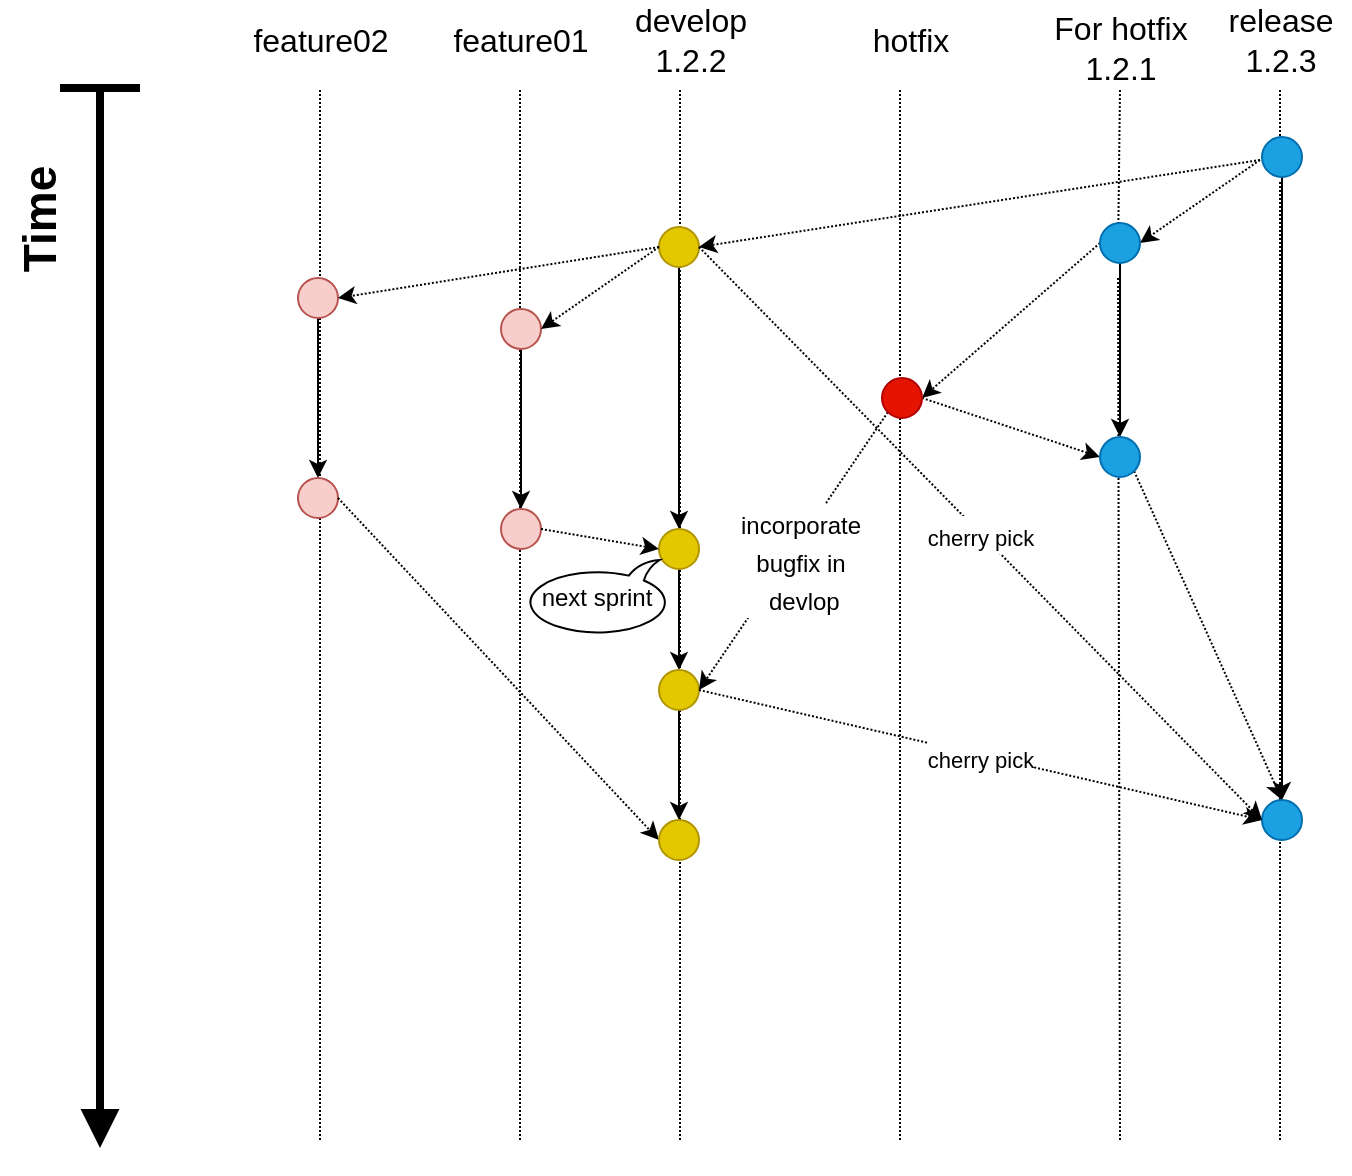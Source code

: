 <mxfile version="11.3.0" type="device" pages="1"><diagram id="6-nV3lXkxr536YpUgTdA" name="第 1 页"><mxGraphModel dx="1010" dy="593" grid="1" gridSize="10" guides="1" tooltips="1" connect="1" arrows="1" fold="1" page="1" pageScale="1" pageWidth="827" pageHeight="1169" math="0" shadow="0"><root><mxCell id="0"/><mxCell id="1" parent="0"/><mxCell id="EHopUDrVEJyihaKUA9GR-10" value="" style="group" parent="1" vertex="1" connectable="0"><mxGeometry x="90" y="54" width="70" height="530" as="geometry"/></mxCell><mxCell id="EHopUDrVEJyihaKUA9GR-4" value="" style="group" parent="EHopUDrVEJyihaKUA9GR-10" vertex="1" connectable="0"><mxGeometry x="30" width="40" height="530" as="geometry"/></mxCell><mxCell id="EHopUDrVEJyihaKUA9GR-1" value="" style="endArrow=block;html=1;rounded=1;endFill=1;startArrow=none;startFill=0;endSize=9;startSize=13;targetPerimeterSpacing=0;comic=0;shadow=0;arcSize=20;strokeWidth=4;" parent="EHopUDrVEJyihaKUA9GR-4" edge="1"><mxGeometry width="50" height="50" relative="1" as="geometry"><mxPoint x="20" as="sourcePoint"/><mxPoint x="20" y="530" as="targetPoint"/></mxGeometry></mxCell><mxCell id="EHopUDrVEJyihaKUA9GR-2" value="" style="endArrow=none;html=1;shadow=0;strokeWidth=4;" parent="EHopUDrVEJyihaKUA9GR-4" edge="1"><mxGeometry width="50" height="50" relative="1" as="geometry"><mxPoint as="sourcePoint"/><mxPoint x="40" as="targetPoint"/></mxGeometry></mxCell><mxCell id="EHopUDrVEJyihaKUA9GR-5" value="&lt;b style=&quot;font-size: 23px;&quot;&gt;Time&lt;/b&gt;" style="text;html=1;resizable=0;autosize=1;align=center;verticalAlign=middle;points=[];fillColor=none;strokeColor=none;rounded=0;fontSize=23;horizontal=0;" parent="EHopUDrVEJyihaKUA9GR-10" vertex="1"><mxGeometry y="56" width="40" height="20" as="geometry"/></mxCell><mxCell id="EHopUDrVEJyihaKUA9GR-17" value="" style="endArrow=none;html=1;shadow=0;strokeWidth=1;fontSize=23;comic=0;dashed=1;dashPattern=1 1;" parent="1" edge="1"><mxGeometry width="50" height="50" relative="1" as="geometry"><mxPoint x="250" y="580" as="sourcePoint"/><mxPoint x="250" y="54" as="targetPoint"/></mxGeometry></mxCell><mxCell id="EHopUDrVEJyihaKUA9GR-18" value="" style="endArrow=none;html=1;shadow=0;strokeWidth=1;fontSize=23;comic=0;dashed=1;dashPattern=1 1;" parent="1" edge="1"><mxGeometry width="50" height="50" relative="1" as="geometry"><mxPoint x="350" y="580" as="sourcePoint"/><mxPoint x="350" y="54" as="targetPoint"/></mxGeometry></mxCell><mxCell id="EHopUDrVEJyihaKUA9GR-19" value="" style="endArrow=none;html=1;shadow=0;strokeWidth=1;fontSize=23;comic=0;dashed=1;dashPattern=1 1;" parent="1" edge="1"><mxGeometry width="50" height="50" relative="1" as="geometry"><mxPoint x="430" y="580" as="sourcePoint"/><mxPoint x="430" y="54" as="targetPoint"/></mxGeometry></mxCell><mxCell id="EHopUDrVEJyihaKUA9GR-20" value="" style="endArrow=none;html=1;shadow=0;strokeWidth=1;fontSize=23;comic=0;dashed=1;dashPattern=1 1;" parent="1" edge="1"><mxGeometry width="50" height="50" relative="1" as="geometry"><mxPoint x="540" y="580" as="sourcePoint"/><mxPoint x="540" y="54" as="targetPoint"/></mxGeometry></mxCell><mxCell id="EHopUDrVEJyihaKUA9GR-22" value="feature01" style="text;html=1;resizable=0;autosize=1;align=center;verticalAlign=middle;points=[];fillColor=none;strokeColor=none;rounded=0;fontSize=16;" parent="1" vertex="1"><mxGeometry x="310" y="20" width="80" height="20" as="geometry"/></mxCell><mxCell id="EHopUDrVEJyihaKUA9GR-24" value="develop&lt;br&gt;1.2.2" style="text;html=1;resizable=0;autosize=1;align=center;verticalAlign=middle;points=[];fillColor=none;strokeColor=none;rounded=0;fontSize=16;" parent="1" vertex="1"><mxGeometry x="400" y="10" width="70" height="40" as="geometry"/></mxCell><mxCell id="EHopUDrVEJyihaKUA9GR-25" value="feature02" style="text;html=1;resizable=0;autosize=1;align=center;verticalAlign=middle;points=[];fillColor=none;strokeColor=none;rounded=0;fontSize=16;" parent="1" vertex="1"><mxGeometry x="210" y="20" width="80" height="20" as="geometry"/></mxCell><mxCell id="EHopUDrVEJyihaKUA9GR-26" value="For hotfix&lt;br&gt;1.2.1" style="text;html=1;resizable=0;autosize=1;align=center;verticalAlign=middle;points=[];fillColor=none;strokeColor=none;rounded=0;fontSize=16;" parent="1" vertex="1"><mxGeometry x="610" y="14" width="80" height="40" as="geometry"/></mxCell><mxCell id="EHopUDrVEJyihaKUA9GR-27" value="hotfix" style="text;html=1;resizable=0;autosize=1;align=center;verticalAlign=middle;points=[];fillColor=none;strokeColor=none;rounded=0;fontSize=16;" parent="1" vertex="1"><mxGeometry x="520" y="20" width="50" height="20" as="geometry"/></mxCell><mxCell id="tI-xKEPC5mcjjRyDb7oJ-28" value="" style="edgeStyle=orthogonalEdgeStyle;rounded=0;orthogonalLoop=1;jettySize=auto;html=1;" parent="1" source="EHopUDrVEJyihaKUA9GR-31" target="tI-xKEPC5mcjjRyDb7oJ-27" edge="1"><mxGeometry relative="1" as="geometry"/></mxCell><mxCell id="EHopUDrVEJyihaKUA9GR-31" value="" style="ellipse;whiteSpace=wrap;html=1;aspect=fixed;fontSize=16;fillColor=#e3c800;strokeColor=#B09500;fontColor=#ffffff;" parent="1" vertex="1"><mxGeometry x="419.5" y="123.5" width="20" height="20" as="geometry"/></mxCell><mxCell id="tI-xKEPC5mcjjRyDb7oJ-30" value="" style="edgeStyle=orthogonalEdgeStyle;rounded=0;orthogonalLoop=1;jettySize=auto;html=1;entryX=0.5;entryY=0;entryDx=0;entryDy=0;" parent="1" source="tI-xKEPC5mcjjRyDb7oJ-27" target="tI-xKEPC5mcjjRyDb7oJ-17" edge="1"><mxGeometry relative="1" as="geometry"><mxPoint x="429.5" y="323.5" as="targetPoint"/></mxGeometry></mxCell><mxCell id="tI-xKEPC5mcjjRyDb7oJ-27" value="" style="ellipse;whiteSpace=wrap;html=1;aspect=fixed;fontSize=16;fillColor=#e3c800;strokeColor=#B09500;fontColor=#ffffff;" parent="1" vertex="1"><mxGeometry x="419.5" y="274.5" width="20" height="20" as="geometry"/></mxCell><mxCell id="EHopUDrVEJyihaKUA9GR-40" value="" style="endArrow=classic;html=1;shadow=0;dashed=1;dashPattern=1 1;strokeWidth=1;fillColor=#66FF66;fontSize=16;entryX=1;entryY=0.5;entryDx=0;entryDy=0;exitX=0;exitY=0.5;exitDx=0;exitDy=0;" parent="1" target="EHopUDrVEJyihaKUA9GR-31" edge="1"><mxGeometry width="50" height="50" relative="1" as="geometry"><mxPoint x="720" y="90" as="sourcePoint"/><mxPoint x="760" y="200" as="targetPoint"/></mxGeometry></mxCell><mxCell id="EHopUDrVEJyihaKUA9GR-41" value="" style="endArrow=classic;html=1;shadow=0;dashed=1;dashPattern=1 1;strokeWidth=1;fillColor=#66FF66;fontSize=16;exitX=0;exitY=0.5;exitDx=0;exitDy=0;entryX=1;entryY=0.5;entryDx=0;entryDy=0;" parent="1" source="tI-xKEPC5mcjjRyDb7oJ-24" target="tI-xKEPC5mcjjRyDb7oJ-12" edge="1"><mxGeometry width="50" height="50" relative="1" as="geometry"><mxPoint x="641.929" y="145.071" as="sourcePoint"/><mxPoint x="580" y="190" as="targetPoint"/></mxGeometry></mxCell><mxCell id="tI-xKEPC5mcjjRyDb7oJ-16" value="" style="edgeStyle=orthogonalEdgeStyle;rounded=0;orthogonalLoop=1;jettySize=auto;html=1;" parent="1" source="EHopUDrVEJyihaKUA9GR-42" target="tI-xKEPC5mcjjRyDb7oJ-15" edge="1"><mxGeometry relative="1" as="geometry"/></mxCell><mxCell id="EHopUDrVEJyihaKUA9GR-42" value="" style="ellipse;whiteSpace=wrap;html=1;aspect=fixed;fontSize=16;fillColor=#f8cecc;strokeColor=#b85450;" parent="1" vertex="1"><mxGeometry x="340.5" y="164.5" width="20" height="20" as="geometry"/></mxCell><mxCell id="tI-xKEPC5mcjjRyDb7oJ-15" value="" style="ellipse;whiteSpace=wrap;html=1;aspect=fixed;fontSize=16;fillColor=#f8cecc;strokeColor=#b85450;" parent="1" vertex="1"><mxGeometry x="340.5" y="264.5" width="20" height="20" as="geometry"/></mxCell><mxCell id="tI-xKEPC5mcjjRyDb7oJ-40" value="" style="edgeStyle=orthogonalEdgeStyle;rounded=0;orthogonalLoop=1;jettySize=auto;html=1;" parent="1" source="EHopUDrVEJyihaKUA9GR-43" target="tI-xKEPC5mcjjRyDb7oJ-39" edge="1"><mxGeometry relative="1" as="geometry"/></mxCell><mxCell id="EHopUDrVEJyihaKUA9GR-43" value="" style="ellipse;whiteSpace=wrap;html=1;aspect=fixed;fontSize=16;fillColor=#f8cecc;strokeColor=#b85450;" parent="1" vertex="1"><mxGeometry x="239" y="149" width="20" height="20" as="geometry"/></mxCell><mxCell id="tI-xKEPC5mcjjRyDb7oJ-39" value="" style="ellipse;whiteSpace=wrap;html=1;aspect=fixed;fontSize=16;fillColor=#f8cecc;strokeColor=#b85450;" parent="1" vertex="1"><mxGeometry x="239" y="249" width="20" height="20" as="geometry"/></mxCell><mxCell id="EHopUDrVEJyihaKUA9GR-44" value="" style="endArrow=classic;html=1;shadow=0;dashed=1;dashPattern=1 1;strokeWidth=1;fillColor=#66FF66;fontSize=16;exitX=0;exitY=0.5;exitDx=0;exitDy=0;entryX=1;entryY=0.5;entryDx=0;entryDy=0;" parent="1" source="EHopUDrVEJyihaKUA9GR-31" target="EHopUDrVEJyihaKUA9GR-42" edge="1"><mxGeometry width="50" height="50" relative="1" as="geometry"><mxPoint x="450" y="199.5" as="sourcePoint"/><mxPoint x="500" y="149.5" as="targetPoint"/></mxGeometry></mxCell><mxCell id="EHopUDrVEJyihaKUA9GR-45" value="" style="endArrow=classic;html=1;shadow=0;dashed=1;dashPattern=1 1;strokeWidth=1;fillColor=#66FF66;fontSize=16;exitX=0;exitY=0.5;exitDx=0;exitDy=0;entryX=1;entryY=0.5;entryDx=0;entryDy=0;" parent="1" source="EHopUDrVEJyihaKUA9GR-31" target="EHopUDrVEJyihaKUA9GR-43" edge="1"><mxGeometry width="50" height="50" relative="1" as="geometry"><mxPoint x="460" y="214.5" as="sourcePoint"/><mxPoint x="510" y="164.5" as="targetPoint"/></mxGeometry></mxCell><mxCell id="EHopUDrVEJyihaKUA9GR-49" value="" style="endArrow=classic;html=1;shadow=0;dashed=1;dashPattern=1 1;strokeWidth=1;fillColor=#66FF66;fontSize=16;entryX=0;entryY=0.5;entryDx=0;entryDy=0;exitX=1;exitY=0.5;exitDx=0;exitDy=0;" parent="1" source="tI-xKEPC5mcjjRyDb7oJ-39" target="tI-xKEPC5mcjjRyDb7oJ-19" edge="1"><mxGeometry width="50" height="50" relative="1" as="geometry"><mxPoint x="260" y="289" as="sourcePoint"/><mxPoint x="419.5" y="390" as="targetPoint"/></mxGeometry></mxCell><mxCell id="EHopUDrVEJyihaKUA9GR-50" value="" style="endArrow=classic;html=1;shadow=0;dashed=1;dashPattern=1 1;strokeWidth=1;fillColor=#66FF66;fontSize=16;exitX=1;exitY=0.5;exitDx=0;exitDy=0;entryX=0;entryY=0.5;entryDx=0;entryDy=0;" parent="1" source="tI-xKEPC5mcjjRyDb7oJ-15" target="tI-xKEPC5mcjjRyDb7oJ-27" edge="1"><mxGeometry width="50" height="50" relative="1" as="geometry"><mxPoint x="360.5" y="250" as="sourcePoint"/><mxPoint x="419.5" y="290" as="targetPoint"/></mxGeometry></mxCell><mxCell id="tI-xKEPC5mcjjRyDb7oJ-20" value="" style="edgeStyle=orthogonalEdgeStyle;rounded=0;orthogonalLoop=1;jettySize=auto;html=1;" parent="1" source="tI-xKEPC5mcjjRyDb7oJ-17" target="tI-xKEPC5mcjjRyDb7oJ-19" edge="1"><mxGeometry relative="1" as="geometry"/></mxCell><mxCell id="tI-xKEPC5mcjjRyDb7oJ-17" value="" style="ellipse;whiteSpace=wrap;html=1;aspect=fixed;fontSize=16;fillColor=#e3c800;strokeColor=#B09500;fontColor=#ffffff;" parent="1" vertex="1"><mxGeometry x="419.5" y="345" width="20" height="20" as="geometry"/></mxCell><mxCell id="tI-xKEPC5mcjjRyDb7oJ-19" value="" style="ellipse;whiteSpace=wrap;html=1;aspect=fixed;fontSize=16;fillColor=#e3c800;strokeColor=#B09500;fontColor=#ffffff;" parent="1" vertex="1"><mxGeometry x="419.5" y="420" width="20" height="20" as="geometry"/></mxCell><mxCell id="tI-xKEPC5mcjjRyDb7oJ-2" value="" style="group" parent="1" vertex="1" connectable="0"><mxGeometry x="720" y="54" width="20" height="526" as="geometry"/></mxCell><mxCell id="tI-xKEPC5mcjjRyDb7oJ-3" value="" style="endArrow=none;html=1;shadow=0;strokeWidth=1;fontSize=23;comic=0;dashed=1;dashPattern=1 1;" parent="tI-xKEPC5mcjjRyDb7oJ-2" edge="1"><mxGeometry width="50" height="50" relative="1" as="geometry"><mxPoint x="10" y="26" as="sourcePoint"/><mxPoint x="10" as="targetPoint"/></mxGeometry></mxCell><mxCell id="tI-xKEPC5mcjjRyDb7oJ-5" value="" style="endArrow=none;html=1;shadow=0;strokeWidth=1;fontSize=23;comic=0;dashed=1;dashPattern=1 1;" parent="tI-xKEPC5mcjjRyDb7oJ-2" edge="1"><mxGeometry width="50" height="50" relative="1" as="geometry"><mxPoint x="10" y="526" as="sourcePoint"/><mxPoint x="10" y="46" as="targetPoint"/></mxGeometry></mxCell><mxCell id="tI-xKEPC5mcjjRyDb7oJ-6" value="release&lt;br&gt;1.2.3" style="text;html=1;resizable=0;autosize=1;align=center;verticalAlign=middle;points=[];fillColor=none;strokeColor=none;rounded=0;fontSize=16;" parent="1" vertex="1"><mxGeometry x="695" y="10" width="70" height="40" as="geometry"/></mxCell><mxCell id="EHopUDrVEJyihaKUA9GR-21" value="" style="endArrow=none;html=1;shadow=0;strokeWidth=1;fontSize=23;comic=0;dashed=1;dashPattern=1 1;" parent="1" edge="1"><mxGeometry width="50" height="50" relative="1" as="geometry"><mxPoint x="649.119" y="128.001" as="sourcePoint"/><mxPoint x="650" y="54" as="targetPoint"/></mxGeometry></mxCell><mxCell id="EHopUDrVEJyihaKUA9GR-30" value="" style="endArrow=none;html=1;shadow=0;strokeWidth=1;fontSize=23;comic=0;dashed=1;dashPattern=1 1;" parent="1" edge="1"><mxGeometry width="50" height="50" relative="1" as="geometry"><mxPoint x="650" y="580" as="sourcePoint"/><mxPoint x="649.023" y="148.0" as="targetPoint"/></mxGeometry></mxCell><mxCell id="tI-xKEPC5mcjjRyDb7oJ-7" value="&lt;font style=&quot;font-size: 12px ; line-height: 90%&quot;&gt;incorporate&lt;br&gt;bugfix in&lt;br&gt;&amp;nbsp;devlop&lt;/font&gt;" style="endArrow=classic;html=1;shadow=0;dashed=1;dashPattern=1 1;strokeWidth=1;fillColor=#66FF66;fontSize=16;exitX=0;exitY=1;exitDx=0;exitDy=0;entryX=1;entryY=0.5;entryDx=0;entryDy=0;align=center;" parent="1" source="tI-xKEPC5mcjjRyDb7oJ-12" target="tI-xKEPC5mcjjRyDb7oJ-17" edge="1"><mxGeometry x="0.022" y="5" width="50" height="50" relative="1" as="geometry"><mxPoint x="570" y="289" as="sourcePoint"/><mxPoint x="450" y="340" as="targetPoint"/><mxPoint as="offset"/></mxGeometry></mxCell><mxCell id="tI-xKEPC5mcjjRyDb7oJ-8" value="" style="endArrow=classic;html=1;shadow=0;dashed=1;dashPattern=1 1;strokeWidth=1;fillColor=#66FF66;fontSize=16;exitX=1;exitY=0.5;exitDx=0;exitDy=0;entryX=0;entryY=0.5;entryDx=0;entryDy=0;" parent="1" source="tI-xKEPC5mcjjRyDb7oJ-12" target="tI-xKEPC5mcjjRyDb7oJ-25" edge="1"><mxGeometry width="50" height="50" relative="1" as="geometry"><mxPoint x="740" y="290" as="sourcePoint"/><mxPoint x="790" y="240" as="targetPoint"/></mxGeometry></mxCell><mxCell id="tI-xKEPC5mcjjRyDb7oJ-9" value="" style="endArrow=classic;html=1;shadow=0;dashed=1;dashPattern=1 1;strokeWidth=1;fillColor=#66FF66;fontSize=16;exitX=1;exitY=1;exitDx=0;exitDy=0;entryX=0.5;entryY=0;entryDx=0;entryDy=0;" parent="1" source="tI-xKEPC5mcjjRyDb7oJ-25" target="tI-xKEPC5mcjjRyDb7oJ-35" edge="1"><mxGeometry width="50" height="50" relative="1" as="geometry"><mxPoint x="750" y="300" as="sourcePoint"/><mxPoint x="721" y="298" as="targetPoint"/></mxGeometry></mxCell><mxCell id="tI-xKEPC5mcjjRyDb7oJ-11" value="" style="endArrow=classic;html=1;shadow=0;dashed=1;dashPattern=1 1;strokeWidth=1;fillColor=#66FF66;fontSize=16;exitX=0;exitY=0.5;exitDx=0;exitDy=0;entryX=1;entryY=0.5;entryDx=0;entryDy=0;" parent="1" target="tI-xKEPC5mcjjRyDb7oJ-24" edge="1"><mxGeometry width="50" height="50" relative="1" as="geometry"><mxPoint x="720" y="90" as="sourcePoint"/><mxPoint x="664" y="126" as="targetPoint"/></mxGeometry></mxCell><mxCell id="tI-xKEPC5mcjjRyDb7oJ-12" value="" style="ellipse;whiteSpace=wrap;html=1;aspect=fixed;fontSize=16;fillColor=#e51400;strokeColor=#B20000;fontColor=#ffffff;" parent="1" vertex="1"><mxGeometry x="531" y="199" width="20" height="20" as="geometry"/></mxCell><mxCell id="tI-xKEPC5mcjjRyDb7oJ-26" value="" style="edgeStyle=orthogonalEdgeStyle;rounded=0;orthogonalLoop=1;jettySize=auto;html=1;" parent="1" source="tI-xKEPC5mcjjRyDb7oJ-24" target="tI-xKEPC5mcjjRyDb7oJ-25" edge="1"><mxGeometry relative="1" as="geometry"/></mxCell><mxCell id="tI-xKEPC5mcjjRyDb7oJ-24" value="" style="ellipse;whiteSpace=wrap;html=1;aspect=fixed;fontSize=16;fillColor=#1ba1e2;strokeColor=#006EAF;fontColor=#ffffff;" parent="1" vertex="1"><mxGeometry x="640" y="121.5" width="20" height="20" as="geometry"/></mxCell><mxCell id="tI-xKEPC5mcjjRyDb7oJ-25" value="" style="ellipse;whiteSpace=wrap;html=1;aspect=fixed;fontSize=16;fillColor=#1ba1e2;strokeColor=#006EAF;fontColor=#ffffff;" parent="1" vertex="1"><mxGeometry x="640" y="228.5" width="20" height="20" as="geometry"/></mxCell><mxCell id="tI-xKEPC5mcjjRyDb7oJ-34" value="" style="edgeStyle=orthogonalEdgeStyle;rounded=0;orthogonalLoop=1;jettySize=auto;html=1;entryX=0.5;entryY=0;entryDx=0;entryDy=0;" parent="1" source="tI-xKEPC5mcjjRyDb7oJ-31" target="tI-xKEPC5mcjjRyDb7oJ-35" edge="1"><mxGeometry relative="1" as="geometry"><mxPoint x="731" y="288" as="targetPoint"/></mxGeometry></mxCell><mxCell id="tI-xKEPC5mcjjRyDb7oJ-31" value="" style="ellipse;whiteSpace=wrap;html=1;aspect=fixed;fontSize=16;fillColor=#1ba1e2;strokeColor=#006EAF;fontColor=#ffffff;" parent="1" vertex="1"><mxGeometry x="721" y="78.5" width="20" height="20" as="geometry"/></mxCell><mxCell id="tI-xKEPC5mcjjRyDb7oJ-35" value="" style="ellipse;whiteSpace=wrap;html=1;aspect=fixed;fontSize=16;fillColor=#1ba1e2;strokeColor=#006EAF;fontColor=#ffffff;" parent="1" vertex="1"><mxGeometry x="721" y="410" width="20" height="20" as="geometry"/></mxCell><mxCell id="tI-xKEPC5mcjjRyDb7oJ-37" value="&lt;font style=&quot;font-size: 11px&quot;&gt;cherry pick&lt;/font&gt;" style="endArrow=classic;html=1;shadow=0;dashed=1;dashPattern=1 1;strokeWidth=1;fillColor=#66FF66;fontSize=16;exitX=1;exitY=0.5;exitDx=0;exitDy=0;entryX=0;entryY=0.5;entryDx=0;entryDy=0;" parent="1" source="tI-xKEPC5mcjjRyDb7oJ-17" target="tI-xKEPC5mcjjRyDb7oJ-35" edge="1"><mxGeometry width="50" height="50" relative="1" as="geometry"><mxPoint x="770" y="320" as="sourcePoint"/><mxPoint x="820" y="270" as="targetPoint"/></mxGeometry></mxCell><mxCell id="tI-xKEPC5mcjjRyDb7oJ-38" value="&lt;font style=&quot;font-size: 11px&quot;&gt;cherry pick&lt;/font&gt;" style="endArrow=classic;html=1;shadow=0;dashed=1;dashPattern=1 1;strokeWidth=1;fillColor=#66FF66;fontSize=16;exitX=1;exitY=0.5;exitDx=0;exitDy=0;entryX=0;entryY=0.5;entryDx=0;entryDy=0;" parent="1" source="EHopUDrVEJyihaKUA9GR-31" target="tI-xKEPC5mcjjRyDb7oJ-35" edge="1"><mxGeometry width="50" height="50" relative="1" as="geometry"><mxPoint x="450" y="219" as="sourcePoint"/><mxPoint x="500" y="169" as="targetPoint"/></mxGeometry></mxCell><mxCell id="tI-xKEPC5mcjjRyDb7oJ-42" value="next sprint" style="whiteSpace=wrap;html=1;shape=mxgraph.basic.oval_callout;direction=west;" parent="1" vertex="1"><mxGeometry x="351" y="290" width="75" height="38" as="geometry"/></mxCell></root></mxGraphModel></diagram></mxfile>